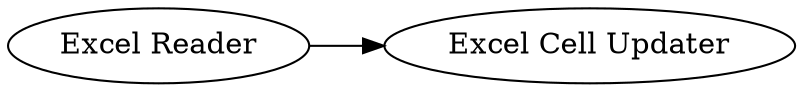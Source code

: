 digraph {
	"3201236259894513992_5" [label="Excel Reader"]
	"3201236259894513992_6" [label="Excel Cell Updater"]
	"3201236259894513992_5" -> "3201236259894513992_6"
	rankdir=LR
}
